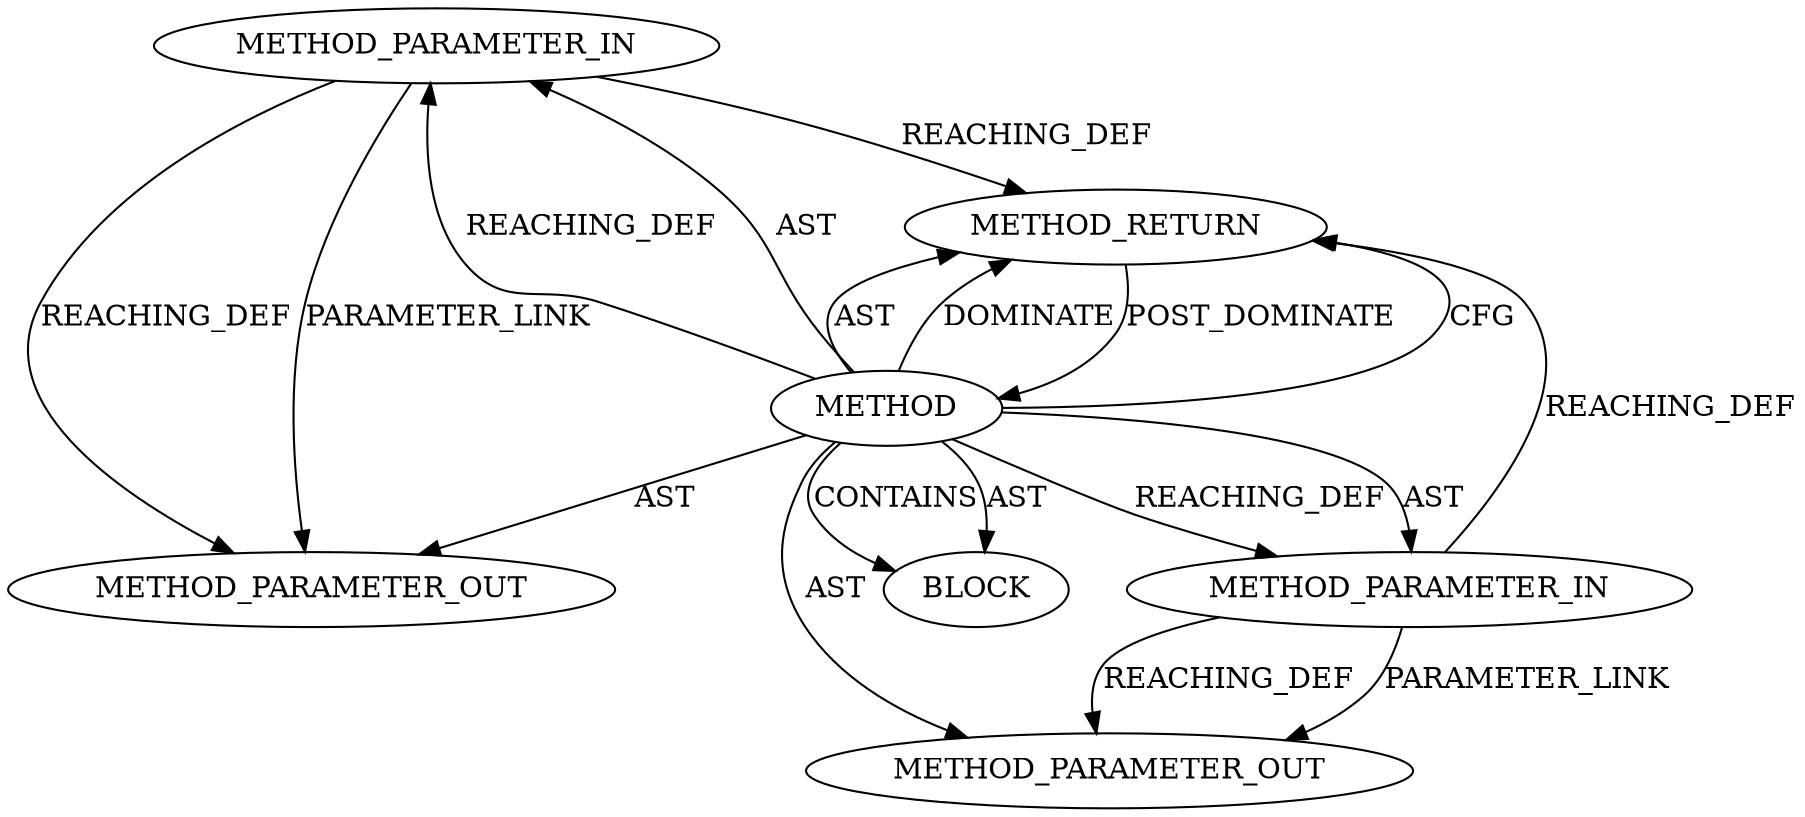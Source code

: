 digraph {
  27156 [label=METHOD_PARAMETER_OUT ORDER=2 CODE="p2" IS_VARIADIC=false TYPE_FULL_NAME="ANY" EVALUATION_STRATEGY="BY_VALUE" INDEX=2 NAME="p2"]
  25364 [label=BLOCK ORDER=1 ARGUMENT_INDEX=1 CODE="<empty>" TYPE_FULL_NAME="ANY"]
  27155 [label=METHOD_PARAMETER_OUT ORDER=1 CODE="p1" IS_VARIADIC=false TYPE_FULL_NAME="ANY" EVALUATION_STRATEGY="BY_VALUE" INDEX=1 NAME="p1"]
  25362 [label=METHOD_PARAMETER_IN ORDER=1 CODE="p1" IS_VARIADIC=false TYPE_FULL_NAME="ANY" EVALUATION_STRATEGY="BY_VALUE" INDEX=1 NAME="p1"]
  25365 [label=METHOD_RETURN ORDER=2 CODE="RET" TYPE_FULL_NAME="ANY" EVALUATION_STRATEGY="BY_VALUE"]
  25363 [label=METHOD_PARAMETER_IN ORDER=2 CODE="p2" IS_VARIADIC=false TYPE_FULL_NAME="ANY" EVALUATION_STRATEGY="BY_VALUE" INDEX=2 NAME="p2"]
  25361 [label=METHOD AST_PARENT_TYPE="NAMESPACE_BLOCK" AST_PARENT_FULL_NAME="<global>" ORDER=0 CODE="<empty>" FULL_NAME="<operator>.subtraction" IS_EXTERNAL=true FILENAME="<empty>" SIGNATURE="" NAME="<operator>.subtraction"]
  25361 -> 25362 [label=REACHING_DEF VARIABLE=""]
  25361 -> 25362 [label=AST ]
  25363 -> 25365 [label=REACHING_DEF VARIABLE="p2"]
  25363 -> 27156 [label=PARAMETER_LINK ]
  25361 -> 25364 [label=CONTAINS ]
  25361 -> 25364 [label=AST ]
  25361 -> 25365 [label=CFG ]
  25361 -> 25363 [label=REACHING_DEF VARIABLE=""]
  25361 -> 27155 [label=AST ]
  25361 -> 27156 [label=AST ]
  25361 -> 25363 [label=AST ]
  25361 -> 25365 [label=AST ]
  25361 -> 25365 [label=DOMINATE ]
  25362 -> 25365 [label=REACHING_DEF VARIABLE="p1"]
  25363 -> 27156 [label=REACHING_DEF VARIABLE="p2"]
  25362 -> 27155 [label=PARAMETER_LINK ]
  25365 -> 25361 [label=POST_DOMINATE ]
  25362 -> 27155 [label=REACHING_DEF VARIABLE="p1"]
}
